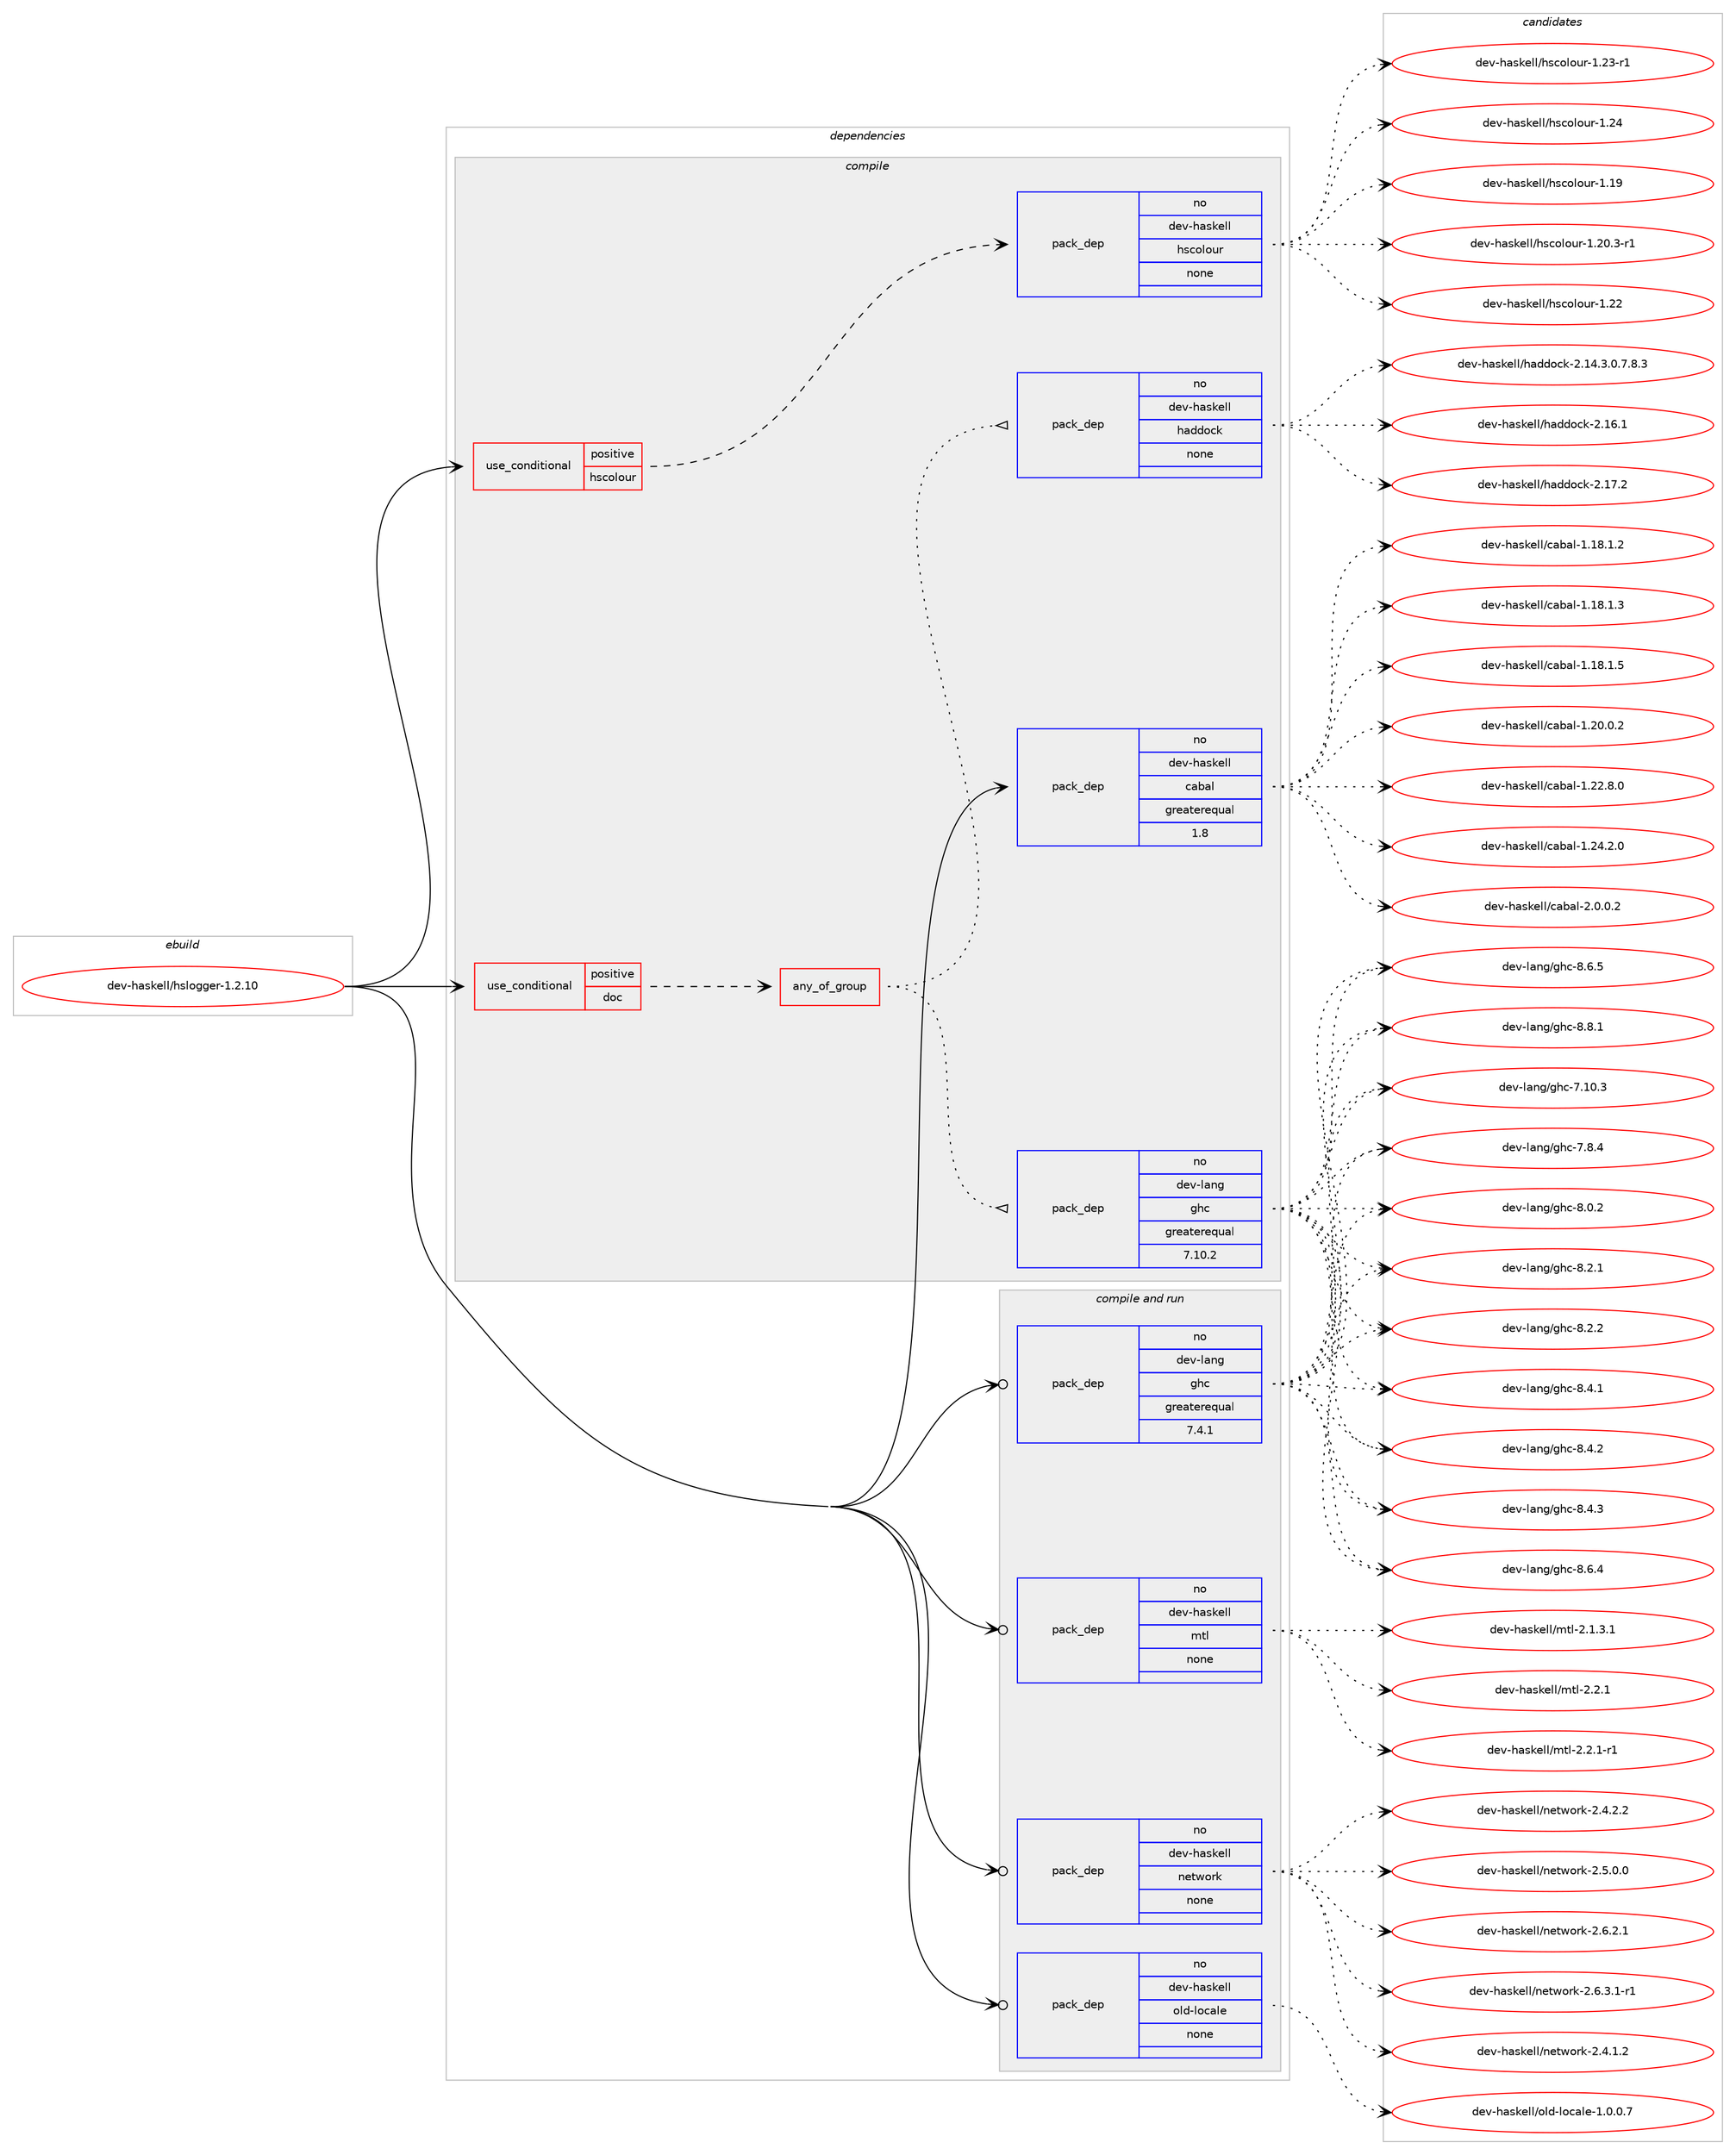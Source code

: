 digraph prolog {

# *************
# Graph options
# *************

newrank=true;
concentrate=true;
compound=true;
graph [rankdir=LR,fontname=Helvetica,fontsize=10,ranksep=1.5];#, ranksep=2.5, nodesep=0.2];
edge  [arrowhead=vee];
node  [fontname=Helvetica,fontsize=10];

# **********
# The ebuild
# **********

subgraph cluster_leftcol {
color=gray;
rank=same;
label=<<i>ebuild</i>>;
id [label="dev-haskell/hslogger-1.2.10", color=red, width=4, href="../dev-haskell/hslogger-1.2.10.svg"];
}

# ****************
# The dependencies
# ****************

subgraph cluster_midcol {
color=gray;
label=<<i>dependencies</i>>;
subgraph cluster_compile {
fillcolor="#eeeeee";
style=filled;
label=<<i>compile</i>>;
subgraph cond126120 {
dependency535106 [label=<<TABLE BORDER="0" CELLBORDER="1" CELLSPACING="0" CELLPADDING="4"><TR><TD ROWSPAN="3" CELLPADDING="10">use_conditional</TD></TR><TR><TD>positive</TD></TR><TR><TD>doc</TD></TR></TABLE>>, shape=none, color=red];
subgraph any9989 {
dependency535107 [label=<<TABLE BORDER="0" CELLBORDER="1" CELLSPACING="0" CELLPADDING="4"><TR><TD CELLPADDING="10">any_of_group</TD></TR></TABLE>>, shape=none, color=red];subgraph pack398640 {
dependency535108 [label=<<TABLE BORDER="0" CELLBORDER="1" CELLSPACING="0" CELLPADDING="4" WIDTH="220"><TR><TD ROWSPAN="6" CELLPADDING="30">pack_dep</TD></TR><TR><TD WIDTH="110">no</TD></TR><TR><TD>dev-haskell</TD></TR><TR><TD>haddock</TD></TR><TR><TD>none</TD></TR><TR><TD></TD></TR></TABLE>>, shape=none, color=blue];
}
dependency535107:e -> dependency535108:w [weight=20,style="dotted",arrowhead="oinv"];
subgraph pack398641 {
dependency535109 [label=<<TABLE BORDER="0" CELLBORDER="1" CELLSPACING="0" CELLPADDING="4" WIDTH="220"><TR><TD ROWSPAN="6" CELLPADDING="30">pack_dep</TD></TR><TR><TD WIDTH="110">no</TD></TR><TR><TD>dev-lang</TD></TR><TR><TD>ghc</TD></TR><TR><TD>greaterequal</TD></TR><TR><TD>7.10.2</TD></TR></TABLE>>, shape=none, color=blue];
}
dependency535107:e -> dependency535109:w [weight=20,style="dotted",arrowhead="oinv"];
}
dependency535106:e -> dependency535107:w [weight=20,style="dashed",arrowhead="vee"];
}
id:e -> dependency535106:w [weight=20,style="solid",arrowhead="vee"];
subgraph cond126121 {
dependency535110 [label=<<TABLE BORDER="0" CELLBORDER="1" CELLSPACING="0" CELLPADDING="4"><TR><TD ROWSPAN="3" CELLPADDING="10">use_conditional</TD></TR><TR><TD>positive</TD></TR><TR><TD>hscolour</TD></TR></TABLE>>, shape=none, color=red];
subgraph pack398642 {
dependency535111 [label=<<TABLE BORDER="0" CELLBORDER="1" CELLSPACING="0" CELLPADDING="4" WIDTH="220"><TR><TD ROWSPAN="6" CELLPADDING="30">pack_dep</TD></TR><TR><TD WIDTH="110">no</TD></TR><TR><TD>dev-haskell</TD></TR><TR><TD>hscolour</TD></TR><TR><TD>none</TD></TR><TR><TD></TD></TR></TABLE>>, shape=none, color=blue];
}
dependency535110:e -> dependency535111:w [weight=20,style="dashed",arrowhead="vee"];
}
id:e -> dependency535110:w [weight=20,style="solid",arrowhead="vee"];
subgraph pack398643 {
dependency535112 [label=<<TABLE BORDER="0" CELLBORDER="1" CELLSPACING="0" CELLPADDING="4" WIDTH="220"><TR><TD ROWSPAN="6" CELLPADDING="30">pack_dep</TD></TR><TR><TD WIDTH="110">no</TD></TR><TR><TD>dev-haskell</TD></TR><TR><TD>cabal</TD></TR><TR><TD>greaterequal</TD></TR><TR><TD>1.8</TD></TR></TABLE>>, shape=none, color=blue];
}
id:e -> dependency535112:w [weight=20,style="solid",arrowhead="vee"];
}
subgraph cluster_compileandrun {
fillcolor="#eeeeee";
style=filled;
label=<<i>compile and run</i>>;
subgraph pack398644 {
dependency535113 [label=<<TABLE BORDER="0" CELLBORDER="1" CELLSPACING="0" CELLPADDING="4" WIDTH="220"><TR><TD ROWSPAN="6" CELLPADDING="30">pack_dep</TD></TR><TR><TD WIDTH="110">no</TD></TR><TR><TD>dev-haskell</TD></TR><TR><TD>mtl</TD></TR><TR><TD>none</TD></TR><TR><TD></TD></TR></TABLE>>, shape=none, color=blue];
}
id:e -> dependency535113:w [weight=20,style="solid",arrowhead="odotvee"];
subgraph pack398645 {
dependency535114 [label=<<TABLE BORDER="0" CELLBORDER="1" CELLSPACING="0" CELLPADDING="4" WIDTH="220"><TR><TD ROWSPAN="6" CELLPADDING="30">pack_dep</TD></TR><TR><TD WIDTH="110">no</TD></TR><TR><TD>dev-haskell</TD></TR><TR><TD>network</TD></TR><TR><TD>none</TD></TR><TR><TD></TD></TR></TABLE>>, shape=none, color=blue];
}
id:e -> dependency535114:w [weight=20,style="solid",arrowhead="odotvee"];
subgraph pack398646 {
dependency535115 [label=<<TABLE BORDER="0" CELLBORDER="1" CELLSPACING="0" CELLPADDING="4" WIDTH="220"><TR><TD ROWSPAN="6" CELLPADDING="30">pack_dep</TD></TR><TR><TD WIDTH="110">no</TD></TR><TR><TD>dev-haskell</TD></TR><TR><TD>old-locale</TD></TR><TR><TD>none</TD></TR><TR><TD></TD></TR></TABLE>>, shape=none, color=blue];
}
id:e -> dependency535115:w [weight=20,style="solid",arrowhead="odotvee"];
subgraph pack398647 {
dependency535116 [label=<<TABLE BORDER="0" CELLBORDER="1" CELLSPACING="0" CELLPADDING="4" WIDTH="220"><TR><TD ROWSPAN="6" CELLPADDING="30">pack_dep</TD></TR><TR><TD WIDTH="110">no</TD></TR><TR><TD>dev-lang</TD></TR><TR><TD>ghc</TD></TR><TR><TD>greaterequal</TD></TR><TR><TD>7.4.1</TD></TR></TABLE>>, shape=none, color=blue];
}
id:e -> dependency535116:w [weight=20,style="solid",arrowhead="odotvee"];
}
subgraph cluster_run {
fillcolor="#eeeeee";
style=filled;
label=<<i>run</i>>;
}
}

# **************
# The candidates
# **************

subgraph cluster_choices {
rank=same;
color=gray;
label=<<i>candidates</i>>;

subgraph choice398640 {
color=black;
nodesep=1;
choice1001011184510497115107101108108471049710010011199107455046495246514648465546564651 [label="dev-haskell/haddock-2.14.3.0.7.8.3", color=red, width=4,href="../dev-haskell/haddock-2.14.3.0.7.8.3.svg"];
choice100101118451049711510710110810847104971001001119910745504649544649 [label="dev-haskell/haddock-2.16.1", color=red, width=4,href="../dev-haskell/haddock-2.16.1.svg"];
choice100101118451049711510710110810847104971001001119910745504649554650 [label="dev-haskell/haddock-2.17.2", color=red, width=4,href="../dev-haskell/haddock-2.17.2.svg"];
dependency535108:e -> choice1001011184510497115107101108108471049710010011199107455046495246514648465546564651:w [style=dotted,weight="100"];
dependency535108:e -> choice100101118451049711510710110810847104971001001119910745504649544649:w [style=dotted,weight="100"];
dependency535108:e -> choice100101118451049711510710110810847104971001001119910745504649554650:w [style=dotted,weight="100"];
}
subgraph choice398641 {
color=black;
nodesep=1;
choice1001011184510897110103471031049945554649484651 [label="dev-lang/ghc-7.10.3", color=red, width=4,href="../dev-lang/ghc-7.10.3.svg"];
choice10010111845108971101034710310499455546564652 [label="dev-lang/ghc-7.8.4", color=red, width=4,href="../dev-lang/ghc-7.8.4.svg"];
choice10010111845108971101034710310499455646484650 [label="dev-lang/ghc-8.0.2", color=red, width=4,href="../dev-lang/ghc-8.0.2.svg"];
choice10010111845108971101034710310499455646504649 [label="dev-lang/ghc-8.2.1", color=red, width=4,href="../dev-lang/ghc-8.2.1.svg"];
choice10010111845108971101034710310499455646504650 [label="dev-lang/ghc-8.2.2", color=red, width=4,href="../dev-lang/ghc-8.2.2.svg"];
choice10010111845108971101034710310499455646524649 [label="dev-lang/ghc-8.4.1", color=red, width=4,href="../dev-lang/ghc-8.4.1.svg"];
choice10010111845108971101034710310499455646524650 [label="dev-lang/ghc-8.4.2", color=red, width=4,href="../dev-lang/ghc-8.4.2.svg"];
choice10010111845108971101034710310499455646524651 [label="dev-lang/ghc-8.4.3", color=red, width=4,href="../dev-lang/ghc-8.4.3.svg"];
choice10010111845108971101034710310499455646544652 [label="dev-lang/ghc-8.6.4", color=red, width=4,href="../dev-lang/ghc-8.6.4.svg"];
choice10010111845108971101034710310499455646544653 [label="dev-lang/ghc-8.6.5", color=red, width=4,href="../dev-lang/ghc-8.6.5.svg"];
choice10010111845108971101034710310499455646564649 [label="dev-lang/ghc-8.8.1", color=red, width=4,href="../dev-lang/ghc-8.8.1.svg"];
dependency535109:e -> choice1001011184510897110103471031049945554649484651:w [style=dotted,weight="100"];
dependency535109:e -> choice10010111845108971101034710310499455546564652:w [style=dotted,weight="100"];
dependency535109:e -> choice10010111845108971101034710310499455646484650:w [style=dotted,weight="100"];
dependency535109:e -> choice10010111845108971101034710310499455646504649:w [style=dotted,weight="100"];
dependency535109:e -> choice10010111845108971101034710310499455646504650:w [style=dotted,weight="100"];
dependency535109:e -> choice10010111845108971101034710310499455646524649:w [style=dotted,weight="100"];
dependency535109:e -> choice10010111845108971101034710310499455646524650:w [style=dotted,weight="100"];
dependency535109:e -> choice10010111845108971101034710310499455646524651:w [style=dotted,weight="100"];
dependency535109:e -> choice10010111845108971101034710310499455646544652:w [style=dotted,weight="100"];
dependency535109:e -> choice10010111845108971101034710310499455646544653:w [style=dotted,weight="100"];
dependency535109:e -> choice10010111845108971101034710310499455646564649:w [style=dotted,weight="100"];
}
subgraph choice398642 {
color=black;
nodesep=1;
choice100101118451049711510710110810847104115991111081111171144549464957 [label="dev-haskell/hscolour-1.19", color=red, width=4,href="../dev-haskell/hscolour-1.19.svg"];
choice10010111845104971151071011081084710411599111108111117114454946504846514511449 [label="dev-haskell/hscolour-1.20.3-r1", color=red, width=4,href="../dev-haskell/hscolour-1.20.3-r1.svg"];
choice100101118451049711510710110810847104115991111081111171144549465050 [label="dev-haskell/hscolour-1.22", color=red, width=4,href="../dev-haskell/hscolour-1.22.svg"];
choice1001011184510497115107101108108471041159911110811111711445494650514511449 [label="dev-haskell/hscolour-1.23-r1", color=red, width=4,href="../dev-haskell/hscolour-1.23-r1.svg"];
choice100101118451049711510710110810847104115991111081111171144549465052 [label="dev-haskell/hscolour-1.24", color=red, width=4,href="../dev-haskell/hscolour-1.24.svg"];
dependency535111:e -> choice100101118451049711510710110810847104115991111081111171144549464957:w [style=dotted,weight="100"];
dependency535111:e -> choice10010111845104971151071011081084710411599111108111117114454946504846514511449:w [style=dotted,weight="100"];
dependency535111:e -> choice100101118451049711510710110810847104115991111081111171144549465050:w [style=dotted,weight="100"];
dependency535111:e -> choice1001011184510497115107101108108471041159911110811111711445494650514511449:w [style=dotted,weight="100"];
dependency535111:e -> choice100101118451049711510710110810847104115991111081111171144549465052:w [style=dotted,weight="100"];
}
subgraph choice398643 {
color=black;
nodesep=1;
choice10010111845104971151071011081084799979897108454946495646494650 [label="dev-haskell/cabal-1.18.1.2", color=red, width=4,href="../dev-haskell/cabal-1.18.1.2.svg"];
choice10010111845104971151071011081084799979897108454946495646494651 [label="dev-haskell/cabal-1.18.1.3", color=red, width=4,href="../dev-haskell/cabal-1.18.1.3.svg"];
choice10010111845104971151071011081084799979897108454946495646494653 [label="dev-haskell/cabal-1.18.1.5", color=red, width=4,href="../dev-haskell/cabal-1.18.1.5.svg"];
choice10010111845104971151071011081084799979897108454946504846484650 [label="dev-haskell/cabal-1.20.0.2", color=red, width=4,href="../dev-haskell/cabal-1.20.0.2.svg"];
choice10010111845104971151071011081084799979897108454946505046564648 [label="dev-haskell/cabal-1.22.8.0", color=red, width=4,href="../dev-haskell/cabal-1.22.8.0.svg"];
choice10010111845104971151071011081084799979897108454946505246504648 [label="dev-haskell/cabal-1.24.2.0", color=red, width=4,href="../dev-haskell/cabal-1.24.2.0.svg"];
choice100101118451049711510710110810847999798971084550464846484650 [label="dev-haskell/cabal-2.0.0.2", color=red, width=4,href="../dev-haskell/cabal-2.0.0.2.svg"];
dependency535112:e -> choice10010111845104971151071011081084799979897108454946495646494650:w [style=dotted,weight="100"];
dependency535112:e -> choice10010111845104971151071011081084799979897108454946495646494651:w [style=dotted,weight="100"];
dependency535112:e -> choice10010111845104971151071011081084799979897108454946495646494653:w [style=dotted,weight="100"];
dependency535112:e -> choice10010111845104971151071011081084799979897108454946504846484650:w [style=dotted,weight="100"];
dependency535112:e -> choice10010111845104971151071011081084799979897108454946505046564648:w [style=dotted,weight="100"];
dependency535112:e -> choice10010111845104971151071011081084799979897108454946505246504648:w [style=dotted,weight="100"];
dependency535112:e -> choice100101118451049711510710110810847999798971084550464846484650:w [style=dotted,weight="100"];
}
subgraph choice398644 {
color=black;
nodesep=1;
choice1001011184510497115107101108108471091161084550464946514649 [label="dev-haskell/mtl-2.1.3.1", color=red, width=4,href="../dev-haskell/mtl-2.1.3.1.svg"];
choice100101118451049711510710110810847109116108455046504649 [label="dev-haskell/mtl-2.2.1", color=red, width=4,href="../dev-haskell/mtl-2.2.1.svg"];
choice1001011184510497115107101108108471091161084550465046494511449 [label="dev-haskell/mtl-2.2.1-r1", color=red, width=4,href="../dev-haskell/mtl-2.2.1-r1.svg"];
dependency535113:e -> choice1001011184510497115107101108108471091161084550464946514649:w [style=dotted,weight="100"];
dependency535113:e -> choice100101118451049711510710110810847109116108455046504649:w [style=dotted,weight="100"];
dependency535113:e -> choice1001011184510497115107101108108471091161084550465046494511449:w [style=dotted,weight="100"];
}
subgraph choice398645 {
color=black;
nodesep=1;
choice1001011184510497115107101108108471101011161191111141074550465246494650 [label="dev-haskell/network-2.4.1.2", color=red, width=4,href="../dev-haskell/network-2.4.1.2.svg"];
choice1001011184510497115107101108108471101011161191111141074550465246504650 [label="dev-haskell/network-2.4.2.2", color=red, width=4,href="../dev-haskell/network-2.4.2.2.svg"];
choice1001011184510497115107101108108471101011161191111141074550465346484648 [label="dev-haskell/network-2.5.0.0", color=red, width=4,href="../dev-haskell/network-2.5.0.0.svg"];
choice1001011184510497115107101108108471101011161191111141074550465446504649 [label="dev-haskell/network-2.6.2.1", color=red, width=4,href="../dev-haskell/network-2.6.2.1.svg"];
choice10010111845104971151071011081084711010111611911111410745504654465146494511449 [label="dev-haskell/network-2.6.3.1-r1", color=red, width=4,href="../dev-haskell/network-2.6.3.1-r1.svg"];
dependency535114:e -> choice1001011184510497115107101108108471101011161191111141074550465246494650:w [style=dotted,weight="100"];
dependency535114:e -> choice1001011184510497115107101108108471101011161191111141074550465246504650:w [style=dotted,weight="100"];
dependency535114:e -> choice1001011184510497115107101108108471101011161191111141074550465346484648:w [style=dotted,weight="100"];
dependency535114:e -> choice1001011184510497115107101108108471101011161191111141074550465446504649:w [style=dotted,weight="100"];
dependency535114:e -> choice10010111845104971151071011081084711010111611911111410745504654465146494511449:w [style=dotted,weight="100"];
}
subgraph choice398646 {
color=black;
nodesep=1;
choice1001011184510497115107101108108471111081004510811199971081014549464846484655 [label="dev-haskell/old-locale-1.0.0.7", color=red, width=4,href="../dev-haskell/old-locale-1.0.0.7.svg"];
dependency535115:e -> choice1001011184510497115107101108108471111081004510811199971081014549464846484655:w [style=dotted,weight="100"];
}
subgraph choice398647 {
color=black;
nodesep=1;
choice1001011184510897110103471031049945554649484651 [label="dev-lang/ghc-7.10.3", color=red, width=4,href="../dev-lang/ghc-7.10.3.svg"];
choice10010111845108971101034710310499455546564652 [label="dev-lang/ghc-7.8.4", color=red, width=4,href="../dev-lang/ghc-7.8.4.svg"];
choice10010111845108971101034710310499455646484650 [label="dev-lang/ghc-8.0.2", color=red, width=4,href="../dev-lang/ghc-8.0.2.svg"];
choice10010111845108971101034710310499455646504649 [label="dev-lang/ghc-8.2.1", color=red, width=4,href="../dev-lang/ghc-8.2.1.svg"];
choice10010111845108971101034710310499455646504650 [label="dev-lang/ghc-8.2.2", color=red, width=4,href="../dev-lang/ghc-8.2.2.svg"];
choice10010111845108971101034710310499455646524649 [label="dev-lang/ghc-8.4.1", color=red, width=4,href="../dev-lang/ghc-8.4.1.svg"];
choice10010111845108971101034710310499455646524650 [label="dev-lang/ghc-8.4.2", color=red, width=4,href="../dev-lang/ghc-8.4.2.svg"];
choice10010111845108971101034710310499455646524651 [label="dev-lang/ghc-8.4.3", color=red, width=4,href="../dev-lang/ghc-8.4.3.svg"];
choice10010111845108971101034710310499455646544652 [label="dev-lang/ghc-8.6.4", color=red, width=4,href="../dev-lang/ghc-8.6.4.svg"];
choice10010111845108971101034710310499455646544653 [label="dev-lang/ghc-8.6.5", color=red, width=4,href="../dev-lang/ghc-8.6.5.svg"];
choice10010111845108971101034710310499455646564649 [label="dev-lang/ghc-8.8.1", color=red, width=4,href="../dev-lang/ghc-8.8.1.svg"];
dependency535116:e -> choice1001011184510897110103471031049945554649484651:w [style=dotted,weight="100"];
dependency535116:e -> choice10010111845108971101034710310499455546564652:w [style=dotted,weight="100"];
dependency535116:e -> choice10010111845108971101034710310499455646484650:w [style=dotted,weight="100"];
dependency535116:e -> choice10010111845108971101034710310499455646504649:w [style=dotted,weight="100"];
dependency535116:e -> choice10010111845108971101034710310499455646504650:w [style=dotted,weight="100"];
dependency535116:e -> choice10010111845108971101034710310499455646524649:w [style=dotted,weight="100"];
dependency535116:e -> choice10010111845108971101034710310499455646524650:w [style=dotted,weight="100"];
dependency535116:e -> choice10010111845108971101034710310499455646524651:w [style=dotted,weight="100"];
dependency535116:e -> choice10010111845108971101034710310499455646544652:w [style=dotted,weight="100"];
dependency535116:e -> choice10010111845108971101034710310499455646544653:w [style=dotted,weight="100"];
dependency535116:e -> choice10010111845108971101034710310499455646564649:w [style=dotted,weight="100"];
}
}

}
